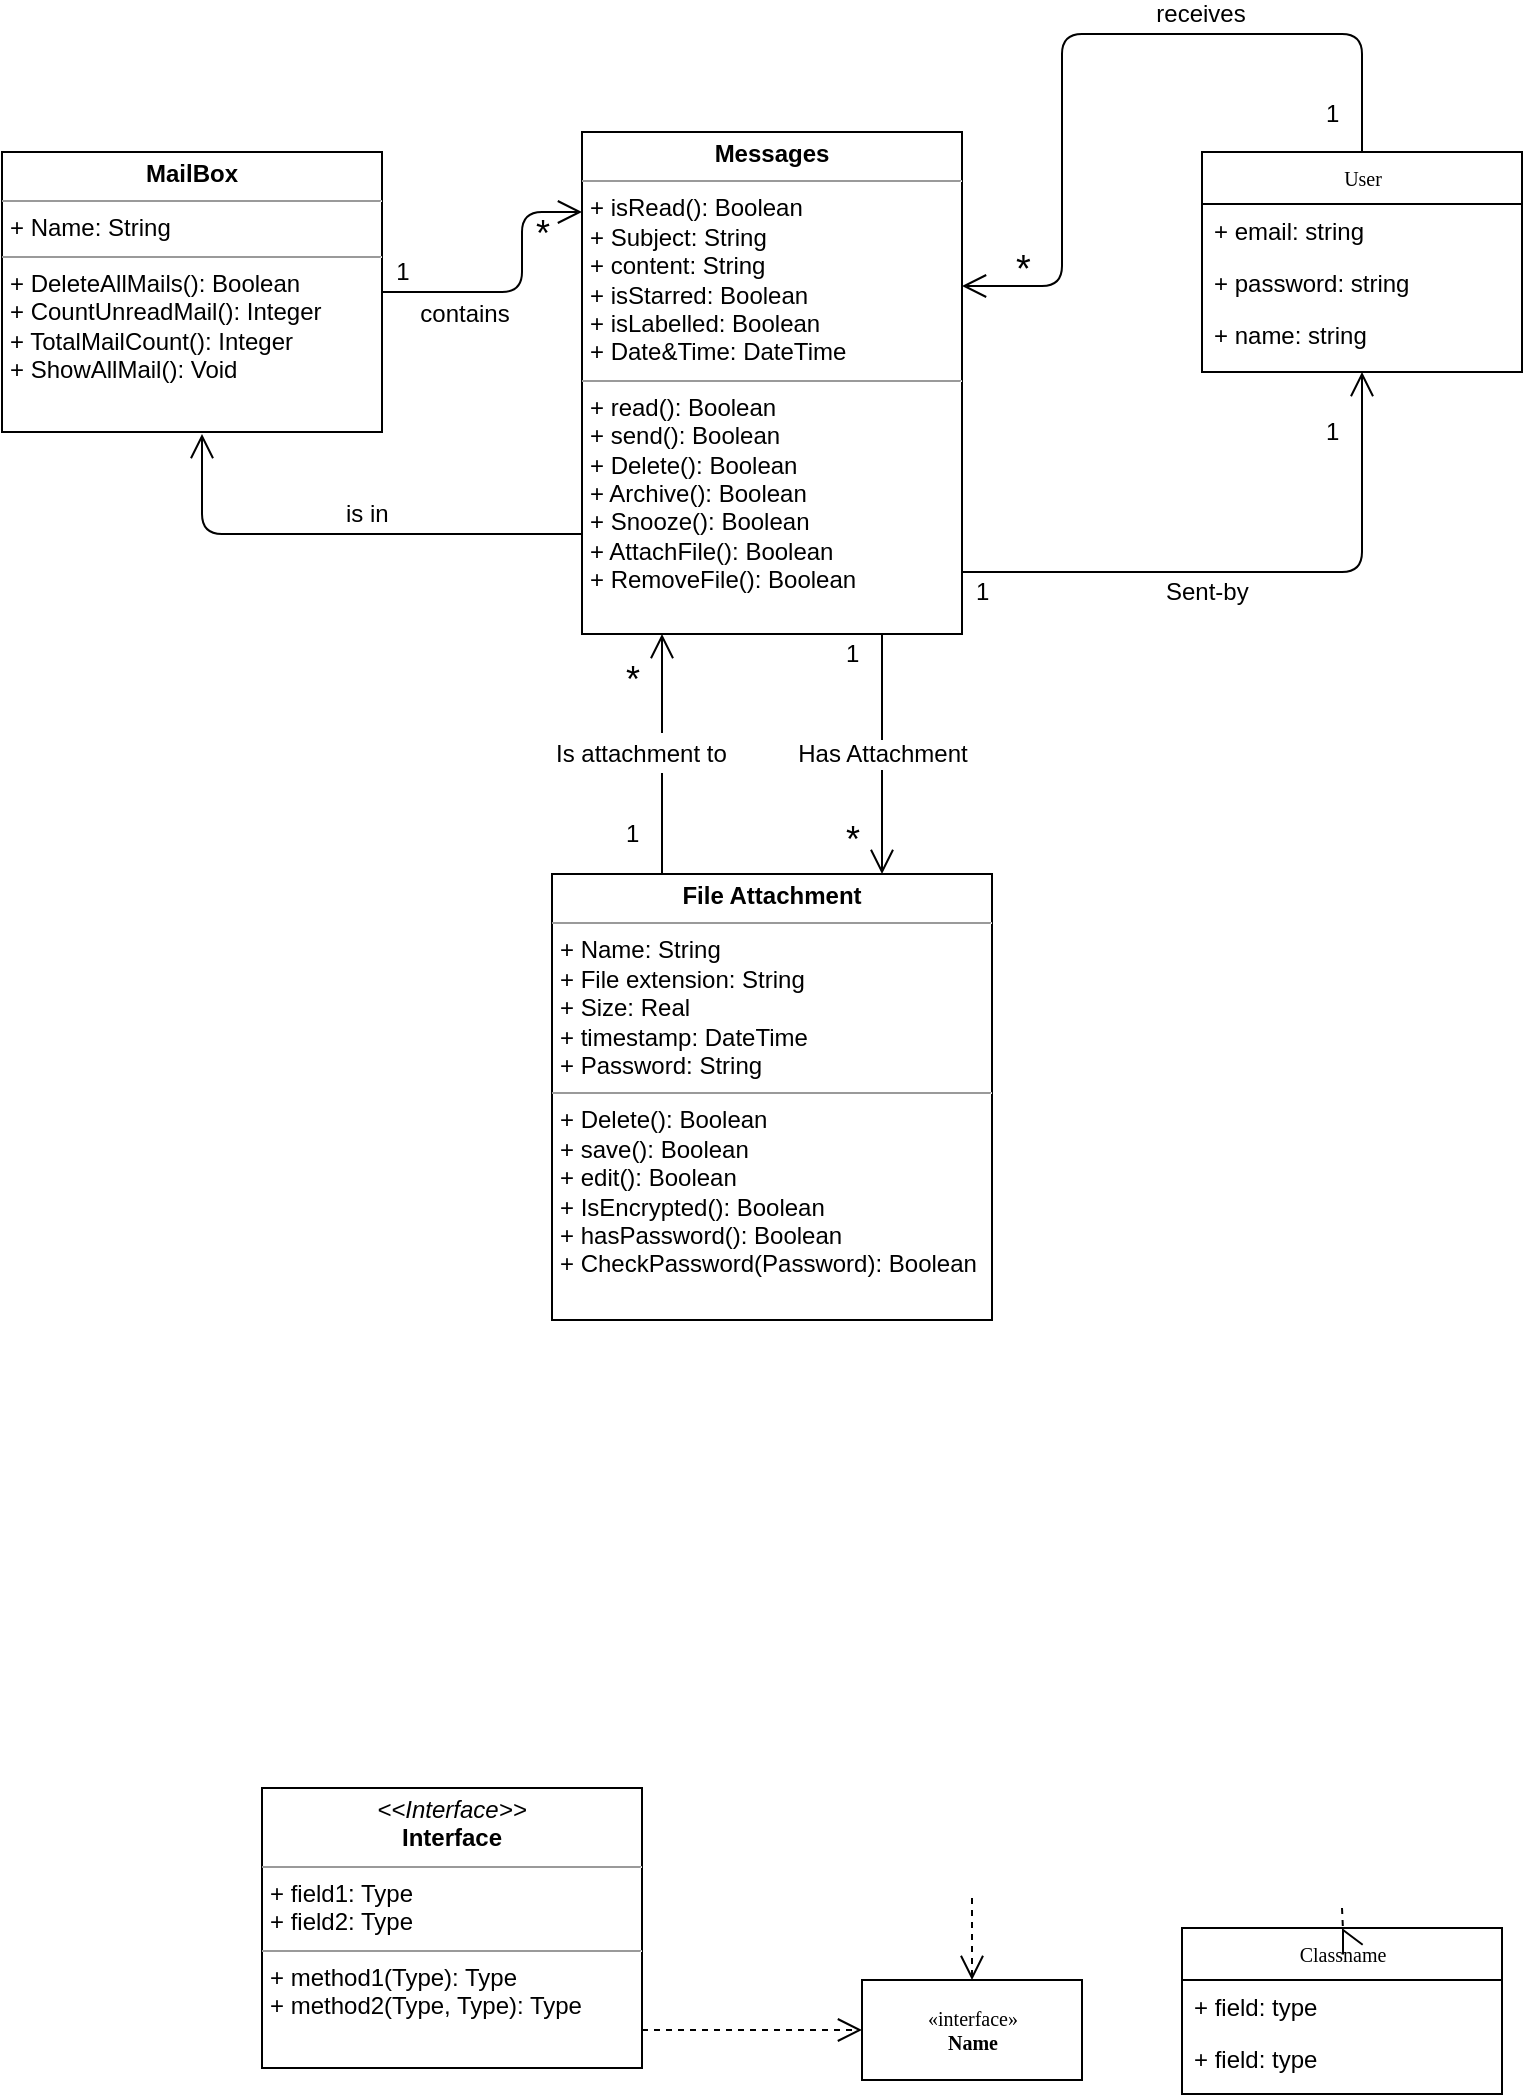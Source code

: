 <mxfile version="12.8.1" type="device"><diagram name="Page-1" id="c4acf3e9-155e-7222-9cf6-157b1a14988f"><mxGraphModel dx="1422" dy="753" grid="1" gridSize="10" guides="1" tooltips="1" connect="1" arrows="1" fold="1" page="1" pageScale="1" pageWidth="850" pageHeight="1100" background="#ffffff" math="0" shadow="0"><root><mxCell id="0"/><mxCell id="1" parent="0"/><mxCell id="5d2195bd80daf111-38" style="edgeStyle=orthogonalEdgeStyle;rounded=0;html=1;labelBackgroundColor=none;startFill=0;endArrow=open;endFill=0;endSize=10;fontFamily=Verdana;fontSize=10;exitX=0.25;exitY=0;exitDx=0;exitDy=0;" parent="1" source="5d2195bd80daf111-10" edge="1"><mxGeometry relative="1" as="geometry"><Array as="points"><mxPoint x="390" y="370"/></Array><mxPoint x="390" y="370" as="targetPoint"/></mxGeometry></mxCell><mxCell id="17acba5748e5396b-30" value="User" style="swimlane;html=1;fontStyle=0;childLayout=stackLayout;horizontal=1;startSize=26;fillColor=none;horizontalStack=0;resizeParent=1;resizeLast=0;collapsible=1;marginBottom=0;swimlaneFillColor=#ffffff;rounded=0;shadow=0;comic=0;labelBackgroundColor=none;strokeColor=#000000;strokeWidth=1;fontFamily=Verdana;fontSize=10;fontColor=#000000;align=center;" parent="1" vertex="1"><mxGeometry x="660" y="129" width="160" height="110" as="geometry"/></mxCell><mxCell id="17acba5748e5396b-31" value="+ email: string" style="text;html=1;strokeColor=none;fillColor=none;align=left;verticalAlign=top;spacingLeft=4;spacingRight=4;whiteSpace=wrap;overflow=hidden;rotatable=0;points=[[0,0.5],[1,0.5]];portConstraint=eastwest;" parent="17acba5748e5396b-30" vertex="1"><mxGeometry y="26" width="160" height="26" as="geometry"/></mxCell><mxCell id="17acba5748e5396b-32" value="+ password: string" style="text;html=1;strokeColor=none;fillColor=none;align=left;verticalAlign=top;spacingLeft=4;spacingRight=4;whiteSpace=wrap;overflow=hidden;rotatable=0;points=[[0,0.5],[1,0.5]];portConstraint=eastwest;" parent="17acba5748e5396b-30" vertex="1"><mxGeometry y="52" width="160" height="26" as="geometry"/></mxCell><mxCell id="17acba5748e5396b-33" value="+ name: string" style="text;html=1;strokeColor=none;fillColor=none;align=left;verticalAlign=top;spacingLeft=4;spacingRight=4;whiteSpace=wrap;overflow=hidden;rotatable=0;points=[[0,0.5],[1,0.5]];portConstraint=eastwest;" parent="17acba5748e5396b-30" vertex="1"><mxGeometry y="78" width="160" height="26" as="geometry"/></mxCell><mxCell id="17acba5748e5396b-44" value="Classname" style="swimlane;html=1;fontStyle=0;childLayout=stackLayout;horizontal=1;startSize=26;fillColor=none;horizontalStack=0;resizeParent=1;resizeLast=0;collapsible=1;marginBottom=0;swimlaneFillColor=#ffffff;rounded=0;shadow=0;comic=0;labelBackgroundColor=none;strokeColor=#000000;strokeWidth=1;fontFamily=Verdana;fontSize=10;fontColor=#000000;align=center;" parent="1" vertex="1"><mxGeometry x="650" y="1017" width="160" height="83" as="geometry"/></mxCell><mxCell id="17acba5748e5396b-45" value="+ field: type" style="text;html=1;strokeColor=none;fillColor=none;align=left;verticalAlign=top;spacingLeft=4;spacingRight=4;whiteSpace=wrap;overflow=hidden;rotatable=0;points=[[0,0.5],[1,0.5]];portConstraint=eastwest;" parent="17acba5748e5396b-44" vertex="1"><mxGeometry y="26" width="160" height="26" as="geometry"/></mxCell><mxCell id="17acba5748e5396b-47" value="+ field: type" style="text;html=1;strokeColor=none;fillColor=none;align=left;verticalAlign=top;spacingLeft=4;spacingRight=4;whiteSpace=wrap;overflow=hidden;rotatable=0;points=[[0,0.5],[1,0.5]];portConstraint=eastwest;" parent="17acba5748e5396b-44" vertex="1"><mxGeometry y="52" width="160" height="26" as="geometry"/></mxCell><mxCell id="5d2195bd80daf111-39" style="edgeStyle=orthogonalEdgeStyle;rounded=0;html=1;dashed=1;labelBackgroundColor=none;startFill=0;endArrow=open;endFill=0;endSize=10;fontFamily=Verdana;fontSize=10;" parent="1" target="17acba5748e5396b-44" edge="1"><mxGeometry relative="1" as="geometry"><mxPoint x="730" y="1007" as="sourcePoint"/></mxGeometry></mxCell><mxCell id="5d2195bd80daf111-8" value="&amp;laquo;interface&amp;raquo;&lt;br&gt;&lt;b&gt;Name&lt;/b&gt;" style="html=1;rounded=0;shadow=0;comic=0;labelBackgroundColor=none;strokeColor=#000000;strokeWidth=1;fillColor=#ffffff;fontFamily=Verdana;fontSize=10;fontColor=#000000;align=center;" parent="1" vertex="1"><mxGeometry x="490" y="1043" width="110" height="50" as="geometry"/></mxCell><mxCell id="5d2195bd80daf111-35" style="edgeStyle=orthogonalEdgeStyle;rounded=0;html=1;dashed=1;labelBackgroundColor=none;startFill=0;endArrow=open;endFill=0;endSize=10;fontFamily=Verdana;fontSize=10;" parent="1" target="5d2195bd80daf111-8" edge="1"><mxGeometry relative="1" as="geometry"><Array as="points"><mxPoint x="545" y="1009"/><mxPoint x="545" y="1009"/></Array><mxPoint x="545" y="1002" as="sourcePoint"/></mxGeometry></mxCell><mxCell id="5d2195bd80daf111-10" value="&lt;p style=&quot;margin: 0px ; margin-top: 4px ; text-align: center&quot;&gt;&lt;b&gt;File Attachment&lt;/b&gt;&lt;/p&gt;&lt;hr size=&quot;1&quot;&gt;&lt;p style=&quot;margin: 0px ; margin-left: 4px&quot;&gt;+ Name: String&lt;br&gt;+ File extension: String&lt;/p&gt;&lt;p style=&quot;margin: 0px ; margin-left: 4px&quot;&gt;+ Size: Real&lt;/p&gt;&lt;p style=&quot;margin: 0px ; margin-left: 4px&quot;&gt;+ timestamp: DateTime&lt;/p&gt;&lt;p style=&quot;margin: 0px ; margin-left: 4px&quot;&gt;+ Password: String&lt;/p&gt;&lt;hr size=&quot;1&quot;&gt;&lt;p style=&quot;margin: 0px ; margin-left: 4px&quot;&gt;+ Delete(): Boolean&lt;br&gt;+ save(): Boolean&lt;/p&gt;&lt;p style=&quot;margin: 0px ; margin-left: 4px&quot;&gt;+ edit(): Boolean&lt;/p&gt;&lt;p style=&quot;margin: 0px ; margin-left: 4px&quot;&gt;+ IsEncrypted(): Boolean&lt;/p&gt;&lt;p style=&quot;margin: 0px ; margin-left: 4px&quot;&gt;+ hasPassword(): Boolean&lt;/p&gt;&lt;p style=&quot;margin: 0px ; margin-left: 4px&quot;&gt;+ CheckPassword(Password): Boolean&lt;/p&gt;" style="verticalAlign=top;align=left;overflow=fill;fontSize=12;fontFamily=Helvetica;html=1;rounded=0;shadow=0;comic=0;labelBackgroundColor=none;strokeColor=#000000;strokeWidth=1;fillColor=#ffffff;" parent="1" vertex="1"><mxGeometry x="335" y="490" width="220" height="223" as="geometry"/></mxCell><mxCell id="5d2195bd80daf111-34" style="edgeStyle=orthogonalEdgeStyle;rounded=0;html=1;dashed=1;labelBackgroundColor=none;startFill=0;endArrow=open;endFill=0;endSize=10;fontFamily=Verdana;fontSize=10;" parent="1" source="5d2195bd80daf111-11" target="5d2195bd80daf111-8" edge="1"><mxGeometry relative="1" as="geometry"><Array as="points"><mxPoint x="410" y="1068"/><mxPoint x="410" y="1068"/></Array></mxGeometry></mxCell><mxCell id="5d2195bd80daf111-11" value="&lt;p style=&quot;margin:0px;margin-top:4px;text-align:center;&quot;&gt;&lt;i&gt;&amp;lt;&amp;lt;Interface&amp;gt;&amp;gt;&lt;/i&gt;&lt;br/&gt;&lt;b&gt;Interface&lt;/b&gt;&lt;/p&gt;&lt;hr size=&quot;1&quot;/&gt;&lt;p style=&quot;margin:0px;margin-left:4px;&quot;&gt;+ field1: Type&lt;br/&gt;+ field2: Type&lt;/p&gt;&lt;hr size=&quot;1&quot;/&gt;&lt;p style=&quot;margin:0px;margin-left:4px;&quot;&gt;+ method1(Type): Type&lt;br/&gt;+ method2(Type, Type): Type&lt;/p&gt;" style="verticalAlign=top;align=left;overflow=fill;fontSize=12;fontFamily=Helvetica;html=1;rounded=0;shadow=0;comic=0;labelBackgroundColor=none;strokeColor=#000000;strokeWidth=1;fillColor=#ffffff;" parent="1" vertex="1"><mxGeometry x="190" y="947" width="190" height="140" as="geometry"/></mxCell><mxCell id="5d2195bd80daf111-26" style="edgeStyle=orthogonalEdgeStyle;rounded=1;html=1;labelBackgroundColor=none;startFill=0;endArrow=open;endFill=0;endSize=10;fontFamily=Verdana;fontSize=10;entryX=0.5;entryY=1;entryDx=0;entryDy=0;" parent="1" source="5d2195bd80daf111-15" target="17acba5748e5396b-30" edge="1"><mxGeometry relative="1" as="geometry"><Array as="points"><mxPoint x="740" y="339"/></Array><mxPoint x="541" y="339" as="sourcePoint"/><mxPoint x="685" y="339" as="targetPoint"/></mxGeometry></mxCell><mxCell id="5d2195bd80daf111-15" value="&lt;p style=&quot;margin: 0px ; margin-top: 4px ; text-align: center&quot;&gt;&lt;b&gt;Messages&lt;/b&gt;&lt;/p&gt;&lt;hr size=&quot;1&quot;&gt;&lt;p style=&quot;margin: 0px ; margin-left: 4px&quot;&gt;+ isRead(): Boolean&lt;/p&gt;&lt;p style=&quot;margin: 0px ; margin-left: 4px&quot;&gt;+ Subject: String&lt;/p&gt;&lt;p style=&quot;margin: 0px ; margin-left: 4px&quot;&gt;+ content: String&lt;/p&gt;&lt;p style=&quot;margin: 0px ; margin-left: 4px&quot;&gt;+ isStarred: Boolean&lt;/p&gt;&lt;p style=&quot;margin: 0px ; margin-left: 4px&quot;&gt;+ isLabelled: Boolean&lt;/p&gt;&lt;p style=&quot;margin: 0px ; margin-left: 4px&quot;&gt;+ Date&amp;amp;Time: DateTime&lt;/p&gt;&lt;hr size=&quot;1&quot;&gt;&lt;p style=&quot;margin: 0px ; margin-left: 4px&quot;&gt;+ read(): Boolean&lt;br&gt;+ send(): Boolean&lt;/p&gt;&lt;p style=&quot;margin: 0px ; margin-left: 4px&quot;&gt;+ Delete(): Boolean&lt;/p&gt;&lt;p style=&quot;margin: 0px ; margin-left: 4px&quot;&gt;+ Archive(): Boolean&lt;/p&gt;&lt;p style=&quot;margin: 0px ; margin-left: 4px&quot;&gt;+ Snooze(): Boolean&lt;/p&gt;&lt;p style=&quot;margin: 0px ; margin-left: 4px&quot;&gt;+ AttachFile(): Boolean&lt;/p&gt;&lt;p style=&quot;margin: 0px ; margin-left: 4px&quot;&gt;+ RemoveFile(): Boolean&lt;/p&gt;" style="verticalAlign=top;align=left;overflow=fill;fontSize=12;fontFamily=Helvetica;html=1;rounded=0;shadow=0;comic=0;labelBackgroundColor=none;strokeColor=#000000;strokeWidth=1;fillColor=#ffffff;" parent="1" vertex="1"><mxGeometry x="350" y="119" width="190" height="251" as="geometry"/></mxCell><mxCell id="5d2195bd80daf111-18" value="&lt;p style=&quot;margin: 0px ; margin-top: 4px ; text-align: center&quot;&gt;&lt;b&gt;MailBox&lt;/b&gt;&lt;/p&gt;&lt;hr size=&quot;1&quot;&gt;&lt;p style=&quot;margin: 0px ; margin-left: 4px&quot;&gt;+ Name: String&lt;br&gt;&lt;/p&gt;&lt;hr size=&quot;1&quot;&gt;&lt;p style=&quot;margin: 0px ; margin-left: 4px&quot;&gt;+ DeleteAllMails(): Boolean&lt;br&gt;+ CountUnreadMail(): Integer&lt;/p&gt;&lt;p style=&quot;margin: 0px ; margin-left: 4px&quot;&gt;+ TotalMailCount(): Integer&lt;/p&gt;&lt;p style=&quot;margin: 0px ; margin-left: 4px&quot;&gt;+ ShowAllMail(): Void&lt;/p&gt;" style="verticalAlign=top;align=left;overflow=fill;fontSize=12;fontFamily=Helvetica;html=1;rounded=0;shadow=0;comic=0;labelBackgroundColor=none;strokeColor=#000000;strokeWidth=1;fillColor=#ffffff;" parent="1" vertex="1"><mxGeometry x="60" y="129" width="190" height="140" as="geometry"/></mxCell><mxCell id="5d2195bd80daf111-23" style="edgeStyle=orthogonalEdgeStyle;rounded=1;html=1;labelBackgroundColor=none;startFill=0;endArrow=open;endFill=0;endSize=10;fontFamily=Verdana;fontSize=10;exitX=1;exitY=0.5;exitDx=0;exitDy=0;" parent="1" source="5d2195bd80daf111-18" edge="1"><mxGeometry relative="1" as="geometry"><Array as="points"><mxPoint x="320" y="199"/><mxPoint x="320" y="159"/></Array><mxPoint x="270" y="329" as="sourcePoint"/><mxPoint x="350" y="159" as="targetPoint"/></mxGeometry></mxCell><mxCell id="tb2zJ-dIq2cShUoEarcy-1" value="contains" style="text;html=1;resizable=0;points=[];align=center;verticalAlign=middle;labelBackgroundColor=#ffffff;" parent="5d2195bd80daf111-23" vertex="1" connectable="0"><mxGeometry x="-0.007" y="2" relative="1" as="geometry"><mxPoint x="-29" y="13" as="offset"/></mxGeometry></mxCell><mxCell id="tb2zJ-dIq2cShUoEarcy-4" value="1" style="text;html=1;resizable=0;points=[];align=center;verticalAlign=middle;labelBackgroundColor=#ffffff;" parent="5d2195bd80daf111-23" vertex="1" connectable="0"><mxGeometry x="-0.757" y="-1" relative="1" as="geometry"><mxPoint x="-7" y="-11" as="offset"/></mxGeometry></mxCell><mxCell id="tb2zJ-dIq2cShUoEarcy-5" value="&lt;font style=&quot;font-size: 18px&quot;&gt;*&lt;/font&gt;" style="text;html=1;resizable=0;points=[];align=center;verticalAlign=middle;labelBackgroundColor=#ffffff;" parent="5d2195bd80daf111-23" vertex="1" connectable="0"><mxGeometry x="0.771" y="-2" relative="1" as="geometry"><mxPoint x="-4" y="9" as="offset"/></mxGeometry></mxCell><mxCell id="5d2195bd80daf111-27" style="edgeStyle=orthogonalEdgeStyle;rounded=1;html=1;labelBackgroundColor=none;startFill=0;endArrow=open;endFill=0;endSize=10;fontFamily=Verdana;fontSize=10;exitX=0.5;exitY=0;exitDx=0;exitDy=0;" parent="1" source="17acba5748e5396b-30" target="5d2195bd80daf111-15" edge="1"><mxGeometry relative="1" as="geometry"><Array as="points"><mxPoint x="740" y="70"/><mxPoint x="590" y="70"/><mxPoint x="590" y="196"/></Array><mxPoint x="720" y="120" as="sourcePoint"/><mxPoint x="670" y="249" as="targetPoint"/></mxGeometry></mxCell><mxCell id="tb2zJ-dIq2cShUoEarcy-10" value="receives" style="text;html=1;resizable=0;points=[];align=center;verticalAlign=middle;labelBackgroundColor=#ffffff;" parent="5d2195bd80daf111-27" vertex="1" connectable="0"><mxGeometry x="-0.248" y="-3" relative="1" as="geometry"><mxPoint x="5" y="-7" as="offset"/></mxGeometry></mxCell><mxCell id="5d2195bd80daf111-28" style="edgeStyle=orthogonalEdgeStyle;rounded=1;html=1;labelBackgroundColor=none;startFill=0;endArrow=open;endFill=0;endSize=10;fontFamily=Verdana;fontSize=10;" parent="1" source="5d2195bd80daf111-15" edge="1"><mxGeometry relative="1" as="geometry"><Array as="points"><mxPoint x="160" y="320"/></Array><mxPoint x="300" y="300" as="sourcePoint"/><mxPoint x="160" y="270" as="targetPoint"/></mxGeometry></mxCell><mxCell id="5d2195bd80daf111-32" style="edgeStyle=orthogonalEdgeStyle;rounded=0;html=1;labelBackgroundColor=none;startFill=0;endArrow=open;endFill=0;endSize=10;fontFamily=Verdana;fontSize=10;entryX=0.75;entryY=0;entryDx=0;entryDy=0;" parent="1" target="5d2195bd80daf111-10" edge="1"><mxGeometry relative="1" as="geometry"><Array as="points"><mxPoint x="500" y="370"/></Array><mxPoint x="500" y="370" as="sourcePoint"/></mxGeometry></mxCell><mxCell id="tb2zJ-dIq2cShUoEarcy-16" value="Has Attachment" style="text;html=1;resizable=0;points=[];align=center;verticalAlign=middle;labelBackgroundColor=#ffffff;rotation=0;" parent="5d2195bd80daf111-32" vertex="1" connectable="0"><mxGeometry x="-0.117" y="4" relative="1" as="geometry"><mxPoint x="-4" y="6.5" as="offset"/></mxGeometry></mxCell><mxCell id="tb2zJ-dIq2cShUoEarcy-6" value="Sent-by&lt;br&gt;" style="text;html=1;resizable=0;points=[];autosize=1;align=left;verticalAlign=top;spacingTop=-4;" parent="1" vertex="1"><mxGeometry x="640" y="339" width="60" height="20" as="geometry"/></mxCell><mxCell id="tb2zJ-dIq2cShUoEarcy-7" value="1" style="text;html=1;resizable=0;points=[];autosize=1;align=left;verticalAlign=top;spacingTop=-4;" parent="1" vertex="1"><mxGeometry x="545" y="339" width="20" height="20" as="geometry"/></mxCell><mxCell id="tb2zJ-dIq2cShUoEarcy-8" value="1" style="text;html=1;resizable=0;points=[];autosize=1;align=left;verticalAlign=top;spacingTop=-4;" parent="1" vertex="1"><mxGeometry x="720" y="259" width="20" height="20" as="geometry"/></mxCell><mxCell id="tb2zJ-dIq2cShUoEarcy-11" value="1" style="text;html=1;resizable=0;points=[];autosize=1;align=left;verticalAlign=top;spacingTop=-4;" parent="1" vertex="1"><mxGeometry x="720" y="100" width="20" height="20" as="geometry"/></mxCell><mxCell id="tb2zJ-dIq2cShUoEarcy-12" value="&lt;font style=&quot;font-size: 19px&quot;&gt;*&lt;/font&gt;" style="text;html=1;resizable=0;points=[];autosize=1;align=left;verticalAlign=top;spacingTop=-4;" parent="1" vertex="1"><mxGeometry x="565" y="174" width="20" height="20" as="geometry"/></mxCell><mxCell id="tb2zJ-dIq2cShUoEarcy-13" value="is in" style="text;html=1;resizable=0;points=[];autosize=1;align=left;verticalAlign=top;spacingTop=-4;" parent="1" vertex="1"><mxGeometry x="230" y="300" width="40" height="20" as="geometry"/></mxCell><mxCell id="tb2zJ-dIq2cShUoEarcy-17" value="1" style="text;html=1;resizable=0;points=[];autosize=1;align=left;verticalAlign=top;spacingTop=-4;" parent="1" vertex="1"><mxGeometry x="480" y="370" width="20" height="20" as="geometry"/></mxCell><mxCell id="tb2zJ-dIq2cShUoEarcy-20" value="&lt;font style=&quot;font-size: 18px&quot;&gt;*&lt;/font&gt;" style="text;html=1;resizable=0;points=[];autosize=1;align=left;verticalAlign=top;spacingTop=-4;" parent="1" vertex="1"><mxGeometry x="480" y="460" width="20" height="20" as="geometry"/></mxCell><mxCell id="tb2zJ-dIq2cShUoEarcy-24" value="Is attachment to&amp;nbsp;" style="text;html=1;resizable=0;points=[];autosize=1;align=left;verticalAlign=top;spacingTop=-4;strokeColor=none;fillColor=#ffffff;" parent="1" vertex="1"><mxGeometry x="335" y="419.5" width="100" height="20" as="geometry"/></mxCell><mxCell id="tb2zJ-dIq2cShUoEarcy-25" value="&lt;font style=&quot;font-size: 18px&quot;&gt;*&lt;/font&gt;" style="text;html=1;resizable=0;points=[];autosize=1;align=left;verticalAlign=top;spacingTop=-4;" parent="1" vertex="1"><mxGeometry x="370" y="380" width="20" height="20" as="geometry"/></mxCell><mxCell id="tb2zJ-dIq2cShUoEarcy-27" value="1" style="text;html=1;resizable=0;points=[];autosize=1;align=left;verticalAlign=top;spacingTop=-4;" parent="1" vertex="1"><mxGeometry x="370" y="460" width="20" height="20" as="geometry"/></mxCell></root></mxGraphModel></diagram></mxfile>